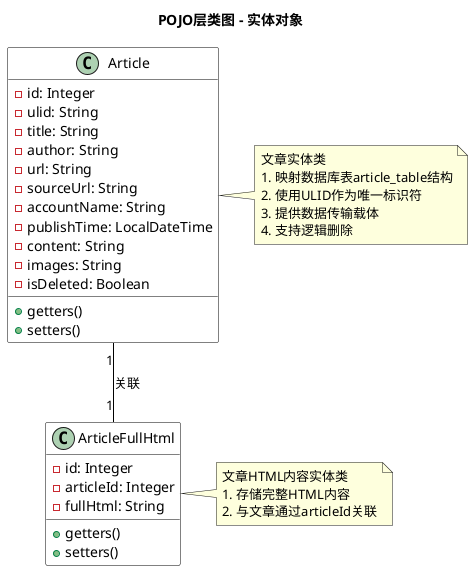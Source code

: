 @startuml

skinparam class {
    BackgroundColor White
    ArrowColor Black
    BorderColor Black
}

title POJO层类图 - 实体对象

class Article {
    -id: Integer
    -ulid: String
    -title: String
    -author: String
    -url: String
    -sourceUrl: String
    -accountName: String
    -publishTime: LocalDateTime
    -content: String
    -images: String
    -isDeleted: Boolean
    +getters()
    +setters()
}

class ArticleFullHtml {
    -id: Integer
    -articleId: Integer
    -fullHtml: String
    +getters()
    +setters()
}

Article "1" -- "1" ArticleFullHtml : 关联

note right of Article
  文章实体类
  1. 映射数据库表article_table结构
  2. 使用ULID作为唯一标识符
  3. 提供数据传输载体
  4. 支持逻辑删除
end note

note right of ArticleFullHtml
  文章HTML内容实体类
  1. 存储完整HTML内容
  2. 与文章通过articleId关联
end note

@enduml
